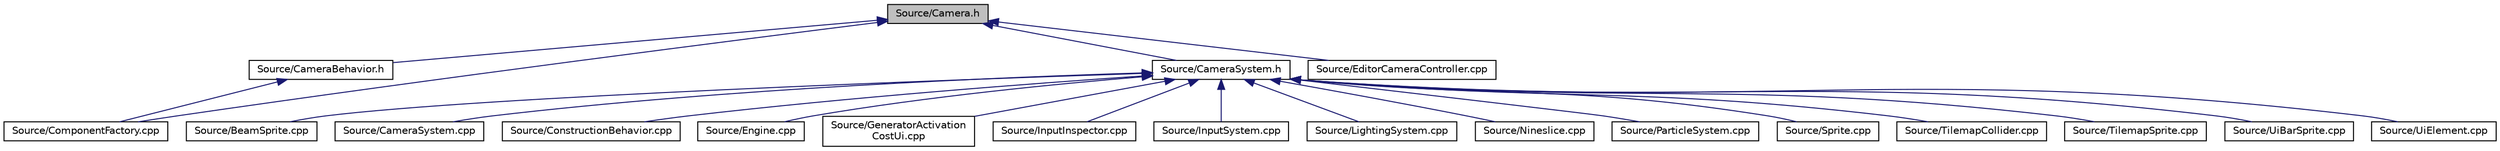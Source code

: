 digraph "Source/Camera.h"
{
 // LATEX_PDF_SIZE
  edge [fontname="Helvetica",fontsize="10",labelfontname="Helvetica",labelfontsize="10"];
  node [fontname="Helvetica",fontsize="10",shape=record];
  Node1 [label="Source/Camera.h",height=0.2,width=0.4,color="black", fillcolor="grey75", style="filled", fontcolor="black",tooltip="Camera component for rendering."];
  Node1 -> Node2 [dir="back",color="midnightblue",fontsize="10",style="solid",fontname="Helvetica"];
  Node2 [label="Source/CameraBehavior.h",height=0.2,width=0.4,color="black", fillcolor="white", style="filled",URL="$de/d55/CameraBehavior_8h_source.html",tooltip=" "];
  Node2 -> Node3 [dir="back",color="midnightblue",fontsize="10",style="solid",fontname="Helvetica"];
  Node3 [label="Source/ComponentFactory.cpp",height=0.2,width=0.4,color="black", fillcolor="white", style="filled",URL="$dc/def/ComponentFactory_8cpp.html",tooltip="Definitions for the component factory class."];
  Node1 -> Node4 [dir="back",color="midnightblue",fontsize="10",style="solid",fontname="Helvetica"];
  Node4 [label="Source/CameraSystem.h",height=0.2,width=0.4,color="black", fillcolor="white", style="filled",URL="$d2/d7a/CameraSystem_8h.html",tooltip="System that handles the camera and coordinate systems / spaces."];
  Node4 -> Node5 [dir="back",color="midnightblue",fontsize="10",style="solid",fontname="Helvetica"];
  Node5 [label="Source/BeamSprite.cpp",height=0.2,width=0.4,color="black", fillcolor="white", style="filled",URL="$d3/d8c/BeamSprite_8cpp.html",tooltip="Sprite that renders a beam with a scrollable texture."];
  Node4 -> Node6 [dir="back",color="midnightblue",fontsize="10",style="solid",fontname="Helvetica"];
  Node6 [label="Source/CameraSystem.cpp",height=0.2,width=0.4,color="black", fillcolor="white", style="filled",URL="$d7/d51/CameraSystem_8cpp.html",tooltip="System that handles the camera and coordinate systems / spaces."];
  Node4 -> Node7 [dir="back",color="midnightblue",fontsize="10",style="solid",fontname="Helvetica"];
  Node7 [label="Source/ConstructionBehavior.cpp",height=0.2,width=0.4,color="black", fillcolor="white", style="filled",URL="$d7/ded/ConstructionBehavior_8cpp.html",tooltip="handles the construction of towers and modification of terrain"];
  Node4 -> Node8 [dir="back",color="midnightblue",fontsize="10",style="solid",fontname="Helvetica"];
  Node8 [label="Source/Engine.cpp",height=0.2,width=0.4,color="black", fillcolor="white", style="filled",URL="$d6/d0c/Engine_8cpp.html",tooltip="Engine class."];
  Node4 -> Node9 [dir="back",color="midnightblue",fontsize="10",style="solid",fontname="Helvetica"];
  Node9 [label="Source/GeneratorActivation\lCostUi.cpp",height=0.2,width=0.4,color="black", fillcolor="white", style="filled",URL="$de/df8/GeneratorActivationCostUi_8cpp.html",tooltip="displays the costs of activating generators"];
  Node4 -> Node10 [dir="back",color="midnightblue",fontsize="10",style="solid",fontname="Helvetica"];
  Node10 [label="Source/InputInspector.cpp",height=0.2,width=0.4,color="black", fillcolor="white", style="filled",URL="$d9/d70/InputInspector_8cpp.html",tooltip="Input system addition, holds Action and Debug info."];
  Node4 -> Node11 [dir="back",color="midnightblue",fontsize="10",style="solid",fontname="Helvetica"];
  Node11 [label="Source/InputSystem.cpp",height=0.2,width=0.4,color="black", fillcolor="white", style="filled",URL="$da/d9c/InputSystem_8cpp.html",tooltip="Input system, m_Handles key and mouse inputs."];
  Node4 -> Node12 [dir="back",color="midnightblue",fontsize="10",style="solid",fontname="Helvetica"];
  Node12 [label="Source/LightingSystem.cpp",height=0.2,width=0.4,color="black", fillcolor="white", style="filled",URL="$d3/d85/LightingSystem_8cpp.html",tooltip="Renders lights in the scene."];
  Node4 -> Node13 [dir="back",color="midnightblue",fontsize="10",style="solid",fontname="Helvetica"];
  Node13 [label="Source/Nineslice.cpp",height=0.2,width=0.4,color="black", fillcolor="white", style="filled",URL="$da/dd1/Nineslice_8cpp.html",tooltip="sprite that renders a nineslice"];
  Node4 -> Node14 [dir="back",color="midnightblue",fontsize="10",style="solid",fontname="Helvetica"];
  Node14 [label="Source/ParticleSystem.cpp",height=0.2,width=0.4,color="black", fillcolor="white", style="filled",URL="$dd/dcf/ParticleSystem_8cpp.html",tooltip="Updates all particles using compute shader, spawns new ones in accordance with emitters' timing."];
  Node4 -> Node15 [dir="back",color="midnightblue",fontsize="10",style="solid",fontname="Helvetica"];
  Node15 [label="Source/Sprite.cpp",height=0.2,width=0.4,color="black", fillcolor="white", style="filled",URL="$d0/dff/Sprite_8cpp.html",tooltip="Implementation of Sprite component."];
  Node4 -> Node16 [dir="back",color="midnightblue",fontsize="10",style="solid",fontname="Helvetica"];
  Node16 [label="Source/TilemapCollider.cpp",height=0.2,width=0.4,color="black", fillcolor="white", style="filled",URL="$da/dc8/TilemapCollider_8cpp.html",tooltip="tilemap collider"];
  Node4 -> Node17 [dir="back",color="midnightblue",fontsize="10",style="solid",fontname="Helvetica"];
  Node17 [label="Source/TilemapSprite.cpp",height=0.2,width=0.4,color="black", fillcolor="white", style="filled",URL="$d1/d91/TilemapSprite_8cpp.html",tooltip="A version of Sprite specifically for rendering tiles."];
  Node4 -> Node18 [dir="back",color="midnightblue",fontsize="10",style="solid",fontname="Helvetica"];
  Node18 [label="Source/UiBarSprite.cpp",height=0.2,width=0.4,color="black", fillcolor="white", style="filled",URL="$df/dda/UiBarSprite_8cpp.html",tooltip="sprite that renders a ui bar"];
  Node4 -> Node19 [dir="back",color="midnightblue",fontsize="10",style="solid",fontname="Helvetica"];
  Node19 [label="Source/UiElement.cpp",height=0.2,width=0.4,color="black", fillcolor="white", style="filled",URL="$df/d62/UiElement_8cpp.html",tooltip="Ui element component."];
  Node1 -> Node3 [dir="back",color="midnightblue",fontsize="10",style="solid",fontname="Helvetica"];
  Node1 -> Node20 [dir="back",color="midnightblue",fontsize="10",style="solid",fontname="Helvetica"];
  Node20 [label="Source/EditorCameraController.cpp",height=0.2,width=0.4,color="black", fillcolor="white", style="filled",URL="$d4/d1e/EditorCameraController_8cpp.html",tooltip="controls the camera while in the editor"];
}
